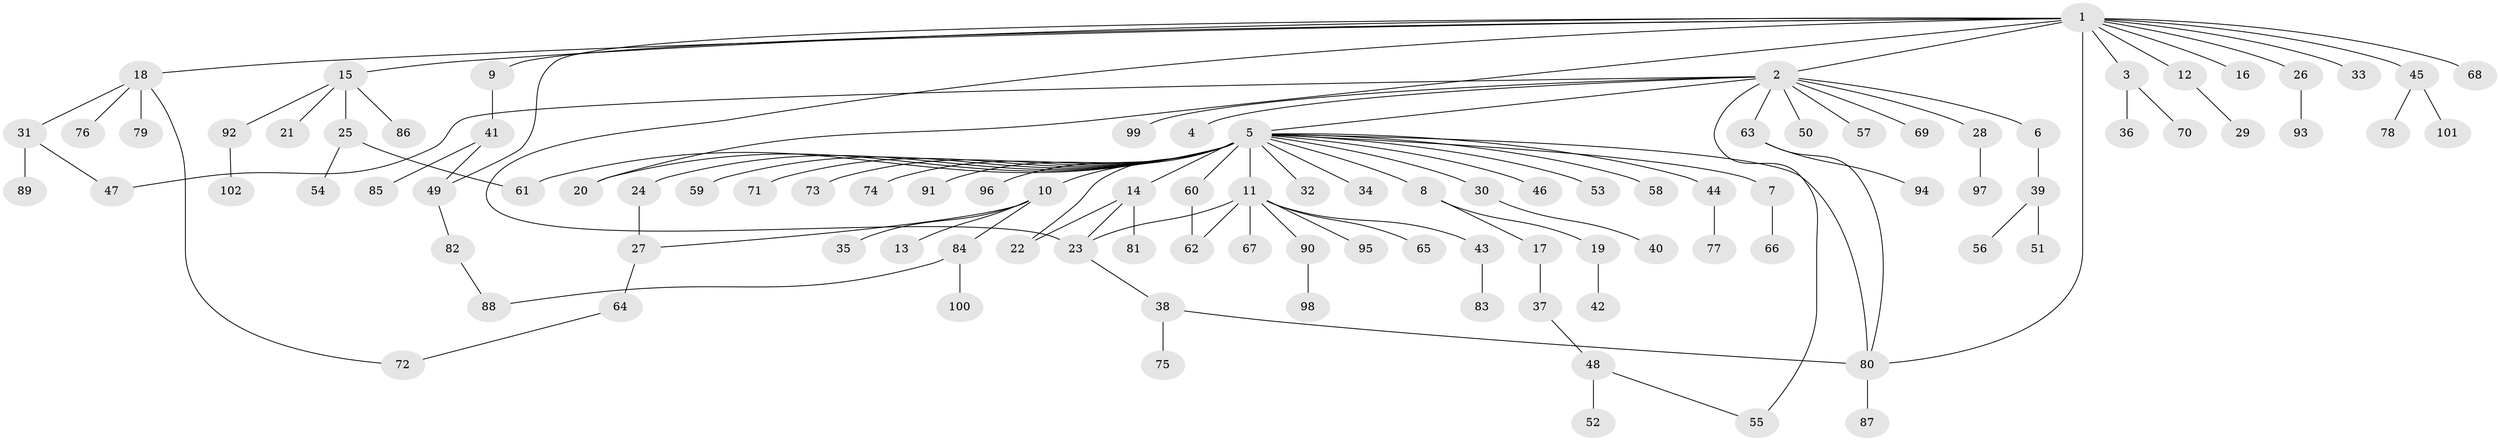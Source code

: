 // Generated by graph-tools (version 1.1) at 2025/47/03/09/25 04:47:16]
// undirected, 102 vertices, 116 edges
graph export_dot {
graph [start="1"]
  node [color=gray90,style=filled];
  1;
  2;
  3;
  4;
  5;
  6;
  7;
  8;
  9;
  10;
  11;
  12;
  13;
  14;
  15;
  16;
  17;
  18;
  19;
  20;
  21;
  22;
  23;
  24;
  25;
  26;
  27;
  28;
  29;
  30;
  31;
  32;
  33;
  34;
  35;
  36;
  37;
  38;
  39;
  40;
  41;
  42;
  43;
  44;
  45;
  46;
  47;
  48;
  49;
  50;
  51;
  52;
  53;
  54;
  55;
  56;
  57;
  58;
  59;
  60;
  61;
  62;
  63;
  64;
  65;
  66;
  67;
  68;
  69;
  70;
  71;
  72;
  73;
  74;
  75;
  76;
  77;
  78;
  79;
  80;
  81;
  82;
  83;
  84;
  85;
  86;
  87;
  88;
  89;
  90;
  91;
  92;
  93;
  94;
  95;
  96;
  97;
  98;
  99;
  100;
  101;
  102;
  1 -- 2;
  1 -- 3;
  1 -- 9;
  1 -- 12;
  1 -- 15;
  1 -- 16;
  1 -- 18;
  1 -- 20;
  1 -- 23;
  1 -- 26;
  1 -- 33;
  1 -- 45;
  1 -- 49;
  1 -- 68;
  1 -- 80;
  2 -- 4;
  2 -- 5;
  2 -- 6;
  2 -- 28;
  2 -- 47;
  2 -- 50;
  2 -- 55;
  2 -- 57;
  2 -- 63;
  2 -- 69;
  2 -- 99;
  3 -- 36;
  3 -- 70;
  5 -- 7;
  5 -- 8;
  5 -- 10;
  5 -- 11;
  5 -- 14;
  5 -- 20;
  5 -- 22;
  5 -- 24;
  5 -- 30;
  5 -- 32;
  5 -- 34;
  5 -- 44;
  5 -- 46;
  5 -- 53;
  5 -- 58;
  5 -- 59;
  5 -- 60;
  5 -- 61;
  5 -- 71;
  5 -- 73;
  5 -- 74;
  5 -- 80;
  5 -- 91;
  5 -- 96;
  6 -- 39;
  7 -- 66;
  8 -- 17;
  8 -- 19;
  9 -- 41;
  10 -- 13;
  10 -- 27;
  10 -- 35;
  10 -- 84;
  11 -- 23;
  11 -- 43;
  11 -- 62;
  11 -- 65;
  11 -- 67;
  11 -- 90;
  11 -- 95;
  12 -- 29;
  14 -- 22;
  14 -- 23;
  14 -- 81;
  15 -- 21;
  15 -- 25;
  15 -- 86;
  15 -- 92;
  17 -- 37;
  18 -- 31;
  18 -- 72;
  18 -- 76;
  18 -- 79;
  19 -- 42;
  23 -- 38;
  24 -- 27;
  25 -- 54;
  25 -- 61;
  26 -- 93;
  27 -- 64;
  28 -- 97;
  30 -- 40;
  31 -- 47;
  31 -- 89;
  37 -- 48;
  38 -- 75;
  38 -- 80;
  39 -- 51;
  39 -- 56;
  41 -- 49;
  41 -- 85;
  43 -- 83;
  44 -- 77;
  45 -- 78;
  45 -- 101;
  48 -- 52;
  48 -- 55;
  49 -- 82;
  60 -- 62;
  63 -- 80;
  63 -- 94;
  64 -- 72;
  80 -- 87;
  82 -- 88;
  84 -- 88;
  84 -- 100;
  90 -- 98;
  92 -- 102;
}
